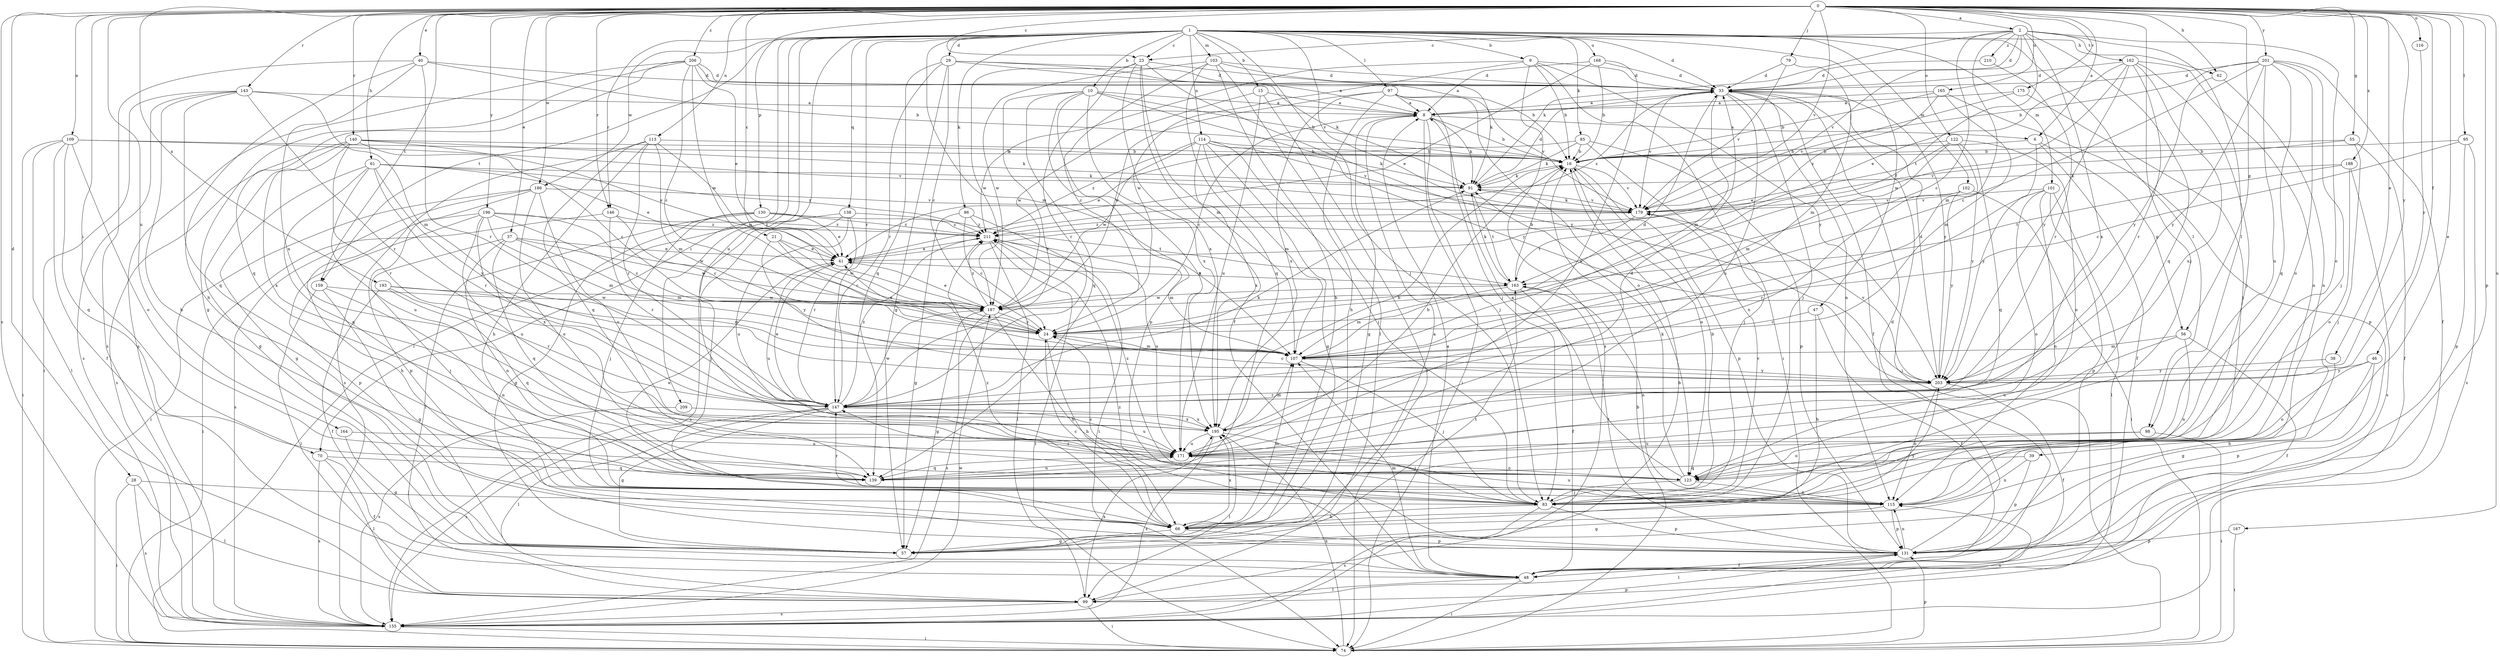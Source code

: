 strict digraph  {
0;
1;
2;
6;
8;
9;
10;
15;
16;
21;
23;
24;
28;
29;
33;
37;
38;
39;
40;
41;
46;
47;
48;
55;
56;
57;
61;
62;
66;
70;
74;
79;
83;
85;
86;
91;
95;
97;
98;
99;
101;
102;
103;
107;
109;
113;
114;
115;
116;
122;
123;
130;
131;
138;
139;
140;
143;
146;
147;
155;
159;
162;
163;
164;
165;
167;
168;
171;
175;
179;
186;
187;
188;
193;
195;
196;
201;
203;
206;
209;
210;
211;
0 -> 2  [label=a];
0 -> 6  [label=a];
0 -> 21  [label=c];
0 -> 23  [label=c];
0 -> 28  [label=d];
0 -> 37  [label=e];
0 -> 38  [label=e];
0 -> 39  [label=e];
0 -> 40  [label=e];
0 -> 46  [label=f];
0 -> 55  [label=g];
0 -> 56  [label=g];
0 -> 61  [label=h];
0 -> 62  [label=h];
0 -> 70  [label=i];
0 -> 79  [label=j];
0 -> 83  [label=j];
0 -> 95  [label=l];
0 -> 109  [label=n];
0 -> 113  [label=n];
0 -> 116  [label=o];
0 -> 122  [label=o];
0 -> 130  [label=p];
0 -> 131  [label=p];
0 -> 140  [label=r];
0 -> 143  [label=r];
0 -> 146  [label=r];
0 -> 155  [label=s];
0 -> 159  [label=t];
0 -> 164  [label=u];
0 -> 165  [label=u];
0 -> 167  [label=u];
0 -> 175  [label=v];
0 -> 179  [label=v];
0 -> 186  [label=w];
0 -> 188  [label=x];
0 -> 193  [label=x];
0 -> 196  [label=y];
0 -> 201  [label=y];
0 -> 203  [label=y];
0 -> 206  [label=z];
1 -> 9  [label=b];
1 -> 10  [label=b];
1 -> 15  [label=b];
1 -> 23  [label=c];
1 -> 29  [label=d];
1 -> 33  [label=d];
1 -> 47  [label=f];
1 -> 62  [label=h];
1 -> 70  [label=i];
1 -> 74  [label=i];
1 -> 83  [label=j];
1 -> 85  [label=k];
1 -> 86  [label=k];
1 -> 97  [label=l];
1 -> 98  [label=l];
1 -> 101  [label=m];
1 -> 102  [label=m];
1 -> 103  [label=m];
1 -> 107  [label=m];
1 -> 114  [label=n];
1 -> 138  [label=q];
1 -> 146  [label=r];
1 -> 147  [label=r];
1 -> 159  [label=t];
1 -> 168  [label=u];
1 -> 171  [label=u];
1 -> 179  [label=v];
1 -> 186  [label=w];
1 -> 209  [label=z];
2 -> 23  [label=c];
2 -> 24  [label=c];
2 -> 33  [label=d];
2 -> 91  [label=k];
2 -> 98  [label=l];
2 -> 107  [label=m];
2 -> 123  [label=o];
2 -> 139  [label=q];
2 -> 162  [label=t];
2 -> 163  [label=t];
2 -> 179  [label=v];
2 -> 195  [label=x];
2 -> 210  [label=z];
6 -> 16  [label=b];
6 -> 48  [label=f];
6 -> 56  [label=g];
6 -> 203  [label=y];
8 -> 6  [label=a];
8 -> 16  [label=b];
8 -> 24  [label=c];
8 -> 57  [label=g];
8 -> 74  [label=i];
8 -> 83  [label=j];
8 -> 91  [label=k];
9 -> 16  [label=b];
9 -> 33  [label=d];
9 -> 74  [label=i];
9 -> 155  [label=s];
9 -> 187  [label=w];
9 -> 203  [label=y];
9 -> 211  [label=z];
10 -> 8  [label=a];
10 -> 16  [label=b];
10 -> 131  [label=p];
10 -> 139  [label=q];
10 -> 147  [label=r];
10 -> 171  [label=u];
10 -> 195  [label=x];
10 -> 203  [label=y];
15 -> 8  [label=a];
15 -> 74  [label=i];
15 -> 171  [label=u];
15 -> 187  [label=w];
16 -> 91  [label=k];
16 -> 123  [label=o];
16 -> 131  [label=p];
16 -> 179  [label=v];
21 -> 24  [label=c];
21 -> 41  [label=e];
21 -> 187  [label=w];
21 -> 203  [label=y];
23 -> 33  [label=d];
23 -> 48  [label=f];
23 -> 107  [label=m];
23 -> 147  [label=r];
23 -> 187  [label=w];
23 -> 195  [label=x];
23 -> 203  [label=y];
24 -> 41  [label=e];
24 -> 66  [label=h];
24 -> 107  [label=m];
28 -> 74  [label=i];
28 -> 83  [label=j];
28 -> 99  [label=l];
28 -> 155  [label=s];
29 -> 8  [label=a];
29 -> 16  [label=b];
29 -> 24  [label=c];
29 -> 33  [label=d];
29 -> 57  [label=g];
29 -> 139  [label=q];
29 -> 147  [label=r];
33 -> 8  [label=a];
33 -> 48  [label=f];
33 -> 74  [label=i];
33 -> 83  [label=j];
33 -> 107  [label=m];
33 -> 115  [label=n];
33 -> 171  [label=u];
33 -> 179  [label=v];
33 -> 203  [label=y];
33 -> 211  [label=z];
37 -> 41  [label=e];
37 -> 83  [label=j];
37 -> 107  [label=m];
37 -> 115  [label=n];
37 -> 139  [label=q];
37 -> 187  [label=w];
38 -> 66  [label=h];
38 -> 203  [label=y];
39 -> 115  [label=n];
39 -> 131  [label=p];
39 -> 139  [label=q];
40 -> 16  [label=b];
40 -> 33  [label=d];
40 -> 66  [label=h];
40 -> 147  [label=r];
40 -> 155  [label=s];
40 -> 195  [label=x];
41 -> 163  [label=t];
41 -> 171  [label=u];
46 -> 57  [label=g];
46 -> 123  [label=o];
46 -> 131  [label=p];
46 -> 203  [label=y];
47 -> 24  [label=c];
47 -> 48  [label=f];
47 -> 66  [label=h];
48 -> 8  [label=a];
48 -> 74  [label=i];
48 -> 99  [label=l];
48 -> 107  [label=m];
48 -> 211  [label=z];
55 -> 16  [label=b];
55 -> 48  [label=f];
55 -> 83  [label=j];
55 -> 179  [label=v];
56 -> 48  [label=f];
56 -> 107  [label=m];
56 -> 115  [label=n];
56 -> 171  [label=u];
57 -> 8  [label=a];
57 -> 163  [label=t];
61 -> 41  [label=e];
61 -> 57  [label=g];
61 -> 91  [label=k];
61 -> 139  [label=q];
61 -> 147  [label=r];
61 -> 171  [label=u];
61 -> 203  [label=y];
61 -> 211  [label=z];
62 -> 115  [label=n];
62 -> 203  [label=y];
66 -> 24  [label=c];
66 -> 57  [label=g];
66 -> 107  [label=m];
66 -> 131  [label=p];
66 -> 195  [label=x];
66 -> 203  [label=y];
66 -> 211  [label=z];
70 -> 48  [label=f];
70 -> 99  [label=l];
70 -> 139  [label=q];
70 -> 155  [label=s];
74 -> 16  [label=b];
74 -> 131  [label=p];
74 -> 195  [label=x];
79 -> 33  [label=d];
79 -> 107  [label=m];
79 -> 179  [label=v];
83 -> 16  [label=b];
83 -> 66  [label=h];
83 -> 131  [label=p];
83 -> 147  [label=r];
83 -> 155  [label=s];
83 -> 179  [label=v];
85 -> 16  [label=b];
85 -> 41  [label=e];
85 -> 83  [label=j];
85 -> 91  [label=k];
85 -> 131  [label=p];
86 -> 24  [label=c];
86 -> 57  [label=g];
86 -> 74  [label=i];
86 -> 211  [label=z];
91 -> 33  [label=d];
91 -> 163  [label=t];
91 -> 179  [label=v];
95 -> 16  [label=b];
95 -> 24  [label=c];
95 -> 131  [label=p];
95 -> 155  [label=s];
97 -> 8  [label=a];
97 -> 66  [label=h];
97 -> 83  [label=j];
97 -> 123  [label=o];
97 -> 179  [label=v];
97 -> 187  [label=w];
97 -> 195  [label=x];
98 -> 74  [label=i];
98 -> 123  [label=o];
98 -> 171  [label=u];
99 -> 16  [label=b];
99 -> 74  [label=i];
99 -> 155  [label=s];
99 -> 195  [label=x];
101 -> 99  [label=l];
101 -> 115  [label=n];
101 -> 123  [label=o];
101 -> 131  [label=p];
101 -> 147  [label=r];
101 -> 179  [label=v];
102 -> 74  [label=i];
102 -> 179  [label=v];
102 -> 195  [label=x];
102 -> 203  [label=y];
103 -> 24  [label=c];
103 -> 33  [label=d];
103 -> 66  [label=h];
103 -> 91  [label=k];
103 -> 99  [label=l];
103 -> 139  [label=q];
103 -> 187  [label=w];
107 -> 33  [label=d];
107 -> 83  [label=j];
107 -> 203  [label=y];
109 -> 16  [label=b];
109 -> 48  [label=f];
109 -> 74  [label=i];
109 -> 99  [label=l];
109 -> 123  [label=o];
109 -> 139  [label=q];
109 -> 179  [label=v];
113 -> 16  [label=b];
113 -> 66  [label=h];
113 -> 107  [label=m];
113 -> 139  [label=q];
113 -> 147  [label=r];
113 -> 155  [label=s];
113 -> 187  [label=w];
114 -> 16  [label=b];
114 -> 57  [label=g];
114 -> 83  [label=j];
114 -> 91  [label=k];
114 -> 107  [label=m];
114 -> 179  [label=v];
114 -> 187  [label=w];
114 -> 195  [label=x];
114 -> 211  [label=z];
115 -> 24  [label=c];
115 -> 41  [label=e];
115 -> 57  [label=g];
115 -> 131  [label=p];
115 -> 171  [label=u];
116 -> 203  [label=y];
122 -> 16  [label=b];
122 -> 41  [label=e];
122 -> 107  [label=m];
122 -> 123  [label=o];
122 -> 139  [label=q];
122 -> 203  [label=y];
123 -> 8  [label=a];
123 -> 83  [label=j];
123 -> 91  [label=k];
123 -> 115  [label=n];
123 -> 147  [label=r];
123 -> 211  [label=z];
130 -> 41  [label=e];
130 -> 57  [label=g];
130 -> 83  [label=j];
130 -> 99  [label=l];
130 -> 163  [label=t];
130 -> 211  [label=z];
131 -> 33  [label=d];
131 -> 48  [label=f];
131 -> 99  [label=l];
131 -> 115  [label=n];
131 -> 163  [label=t];
138 -> 83  [label=j];
138 -> 147  [label=r];
138 -> 155  [label=s];
138 -> 171  [label=u];
138 -> 211  [label=z];
139 -> 171  [label=u];
140 -> 16  [label=b];
140 -> 24  [label=c];
140 -> 41  [label=e];
140 -> 57  [label=g];
140 -> 91  [label=k];
140 -> 147  [label=r];
140 -> 155  [label=s];
140 -> 195  [label=x];
143 -> 8  [label=a];
143 -> 66  [label=h];
143 -> 74  [label=i];
143 -> 107  [label=m];
143 -> 139  [label=q];
143 -> 147  [label=r];
143 -> 155  [label=s];
146 -> 24  [label=c];
146 -> 74  [label=i];
146 -> 147  [label=r];
146 -> 211  [label=z];
147 -> 41  [label=e];
147 -> 57  [label=g];
147 -> 91  [label=k];
147 -> 99  [label=l];
147 -> 155  [label=s];
147 -> 171  [label=u];
147 -> 187  [label=w];
147 -> 195  [label=x];
147 -> 211  [label=z];
155 -> 74  [label=i];
155 -> 115  [label=n];
155 -> 131  [label=p];
155 -> 187  [label=w];
159 -> 57  [label=g];
159 -> 99  [label=l];
159 -> 115  [label=n];
159 -> 187  [label=w];
162 -> 33  [label=d];
162 -> 41  [label=e];
162 -> 83  [label=j];
162 -> 115  [label=n];
162 -> 147  [label=r];
162 -> 171  [label=u];
162 -> 187  [label=w];
162 -> 203  [label=y];
163 -> 16  [label=b];
163 -> 48  [label=f];
163 -> 91  [label=k];
163 -> 107  [label=m];
163 -> 115  [label=n];
163 -> 187  [label=w];
164 -> 57  [label=g];
164 -> 171  [label=u];
165 -> 8  [label=a];
165 -> 16  [label=b];
165 -> 107  [label=m];
165 -> 131  [label=p];
165 -> 211  [label=z];
167 -> 74  [label=i];
167 -> 131  [label=p];
168 -> 8  [label=a];
168 -> 16  [label=b];
168 -> 33  [label=d];
168 -> 41  [label=e];
168 -> 171  [label=u];
171 -> 16  [label=b];
171 -> 33  [label=d];
171 -> 123  [label=o];
171 -> 139  [label=q];
175 -> 8  [label=a];
175 -> 83  [label=j];
175 -> 179  [label=v];
179 -> 91  [label=k];
179 -> 163  [label=t];
179 -> 211  [label=z];
186 -> 74  [label=i];
186 -> 123  [label=o];
186 -> 131  [label=p];
186 -> 155  [label=s];
186 -> 171  [label=u];
186 -> 179  [label=v];
187 -> 24  [label=c];
187 -> 41  [label=e];
187 -> 57  [label=g];
187 -> 66  [label=h];
187 -> 155  [label=s];
187 -> 211  [label=z];
188 -> 91  [label=k];
188 -> 123  [label=o];
188 -> 155  [label=s];
188 -> 163  [label=t];
193 -> 48  [label=f];
193 -> 107  [label=m];
193 -> 139  [label=q];
193 -> 147  [label=r];
193 -> 187  [label=w];
195 -> 16  [label=b];
195 -> 83  [label=j];
195 -> 99  [label=l];
195 -> 107  [label=m];
195 -> 155  [label=s];
195 -> 171  [label=u];
196 -> 24  [label=c];
196 -> 66  [label=h];
196 -> 107  [label=m];
196 -> 131  [label=p];
196 -> 171  [label=u];
196 -> 187  [label=w];
196 -> 195  [label=x];
196 -> 211  [label=z];
201 -> 16  [label=b];
201 -> 24  [label=c];
201 -> 33  [label=d];
201 -> 48  [label=f];
201 -> 83  [label=j];
201 -> 123  [label=o];
201 -> 139  [label=q];
201 -> 171  [label=u];
201 -> 203  [label=y];
203 -> 24  [label=c];
203 -> 33  [label=d];
203 -> 48  [label=f];
203 -> 115  [label=n];
203 -> 147  [label=r];
203 -> 179  [label=v];
206 -> 24  [label=c];
206 -> 33  [label=d];
206 -> 41  [label=e];
206 -> 57  [label=g];
206 -> 91  [label=k];
206 -> 139  [label=q];
206 -> 155  [label=s];
206 -> 187  [label=w];
209 -> 155  [label=s];
209 -> 195  [label=x];
210 -> 33  [label=d];
210 -> 147  [label=r];
211 -> 41  [label=e];
211 -> 74  [label=i];
211 -> 99  [label=l];
211 -> 107  [label=m];
211 -> 171  [label=u];
}
